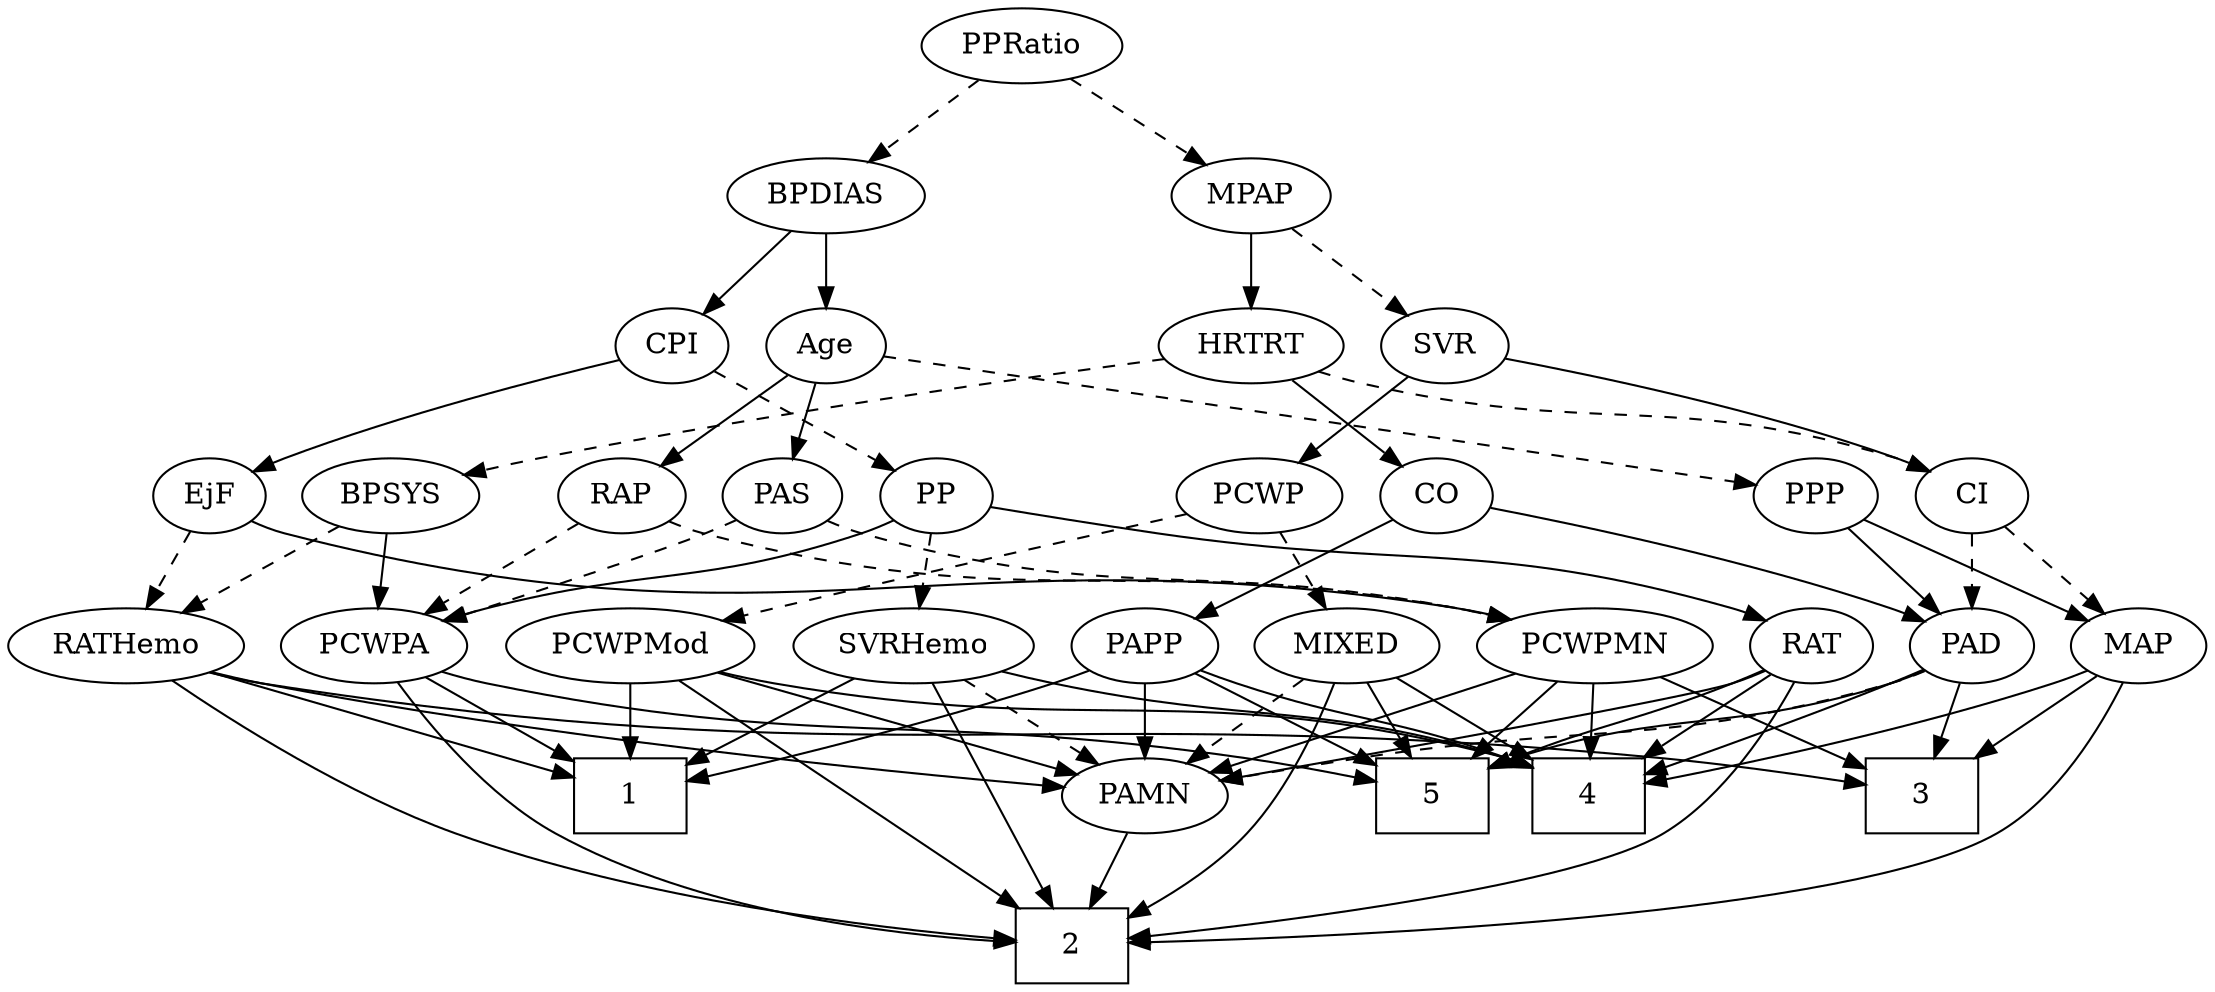 strict digraph {
	graph [bb="0,0,964.94,468"];
	node [label="\N"];
	1	[height=0.5,
		pos="288.4,90",
		shape=box,
		width=0.75];
	2	[height=0.5,
		pos="430.4,18",
		shape=box,
		width=0.75];
	3	[height=0.5,
		pos="810.4,90",
		shape=box,
		width=0.75];
	4	[height=0.5,
		pos="581.4,90",
		shape=box,
		width=0.75];
	5	[height=0.5,
		pos="653.4,90",
		shape=box,
		width=0.75];
	Age	[height=0.5,
		pos="697.4,306",
		width=0.75];
	RAP	[height=0.5,
		pos="640.4,234",
		width=0.77632];
	Age -> RAP	[pos="e,652.74,250.16 685.03,289.81 677.48,280.55 667.69,268.52 659.2,258.09",
		style=solid];
	PAS	[height=0.5,
		pos="713.4,234",
		width=0.75];
	Age -> PAS	[pos="e,709.45,252.28 701.27,288.05 703.05,280.26 705.21,270.82 707.21,262.08",
		style=solid];
	PPP	[height=0.5,
		pos="857.4,234",
		width=0.75];
	Age -> PPP	[pos="e,836.14,245.21 719.65,295.25 725.12,292.87 730.97,290.33 736.4,288 774.09,271.8 783.95,268.76 821.4,252 823.19,251.2 825.04,250.36 \
826.89,249.51",
		style=dashed];
	EjF	[height=0.5,
		pos="313.4,234",
		width=0.75];
	RATHemo	[height=0.5,
		pos="49.396,162",
		width=1.3721];
	EjF -> RATHemo	[pos="e,86.473,174.07 288.27,226.82 249.4,217.2 172.38,197.88 107.4,180 103.79,179.01 100.07,177.97 96.336,176.9",
		style=dashed];
	PCWPMN	[height=0.5,
		pos="760.4,162",
		width=1.3902];
	EjF -> PCWPMN	[pos="e,724.13,174.55 333.87,221.87 338.83,219.59 344.2,217.45 349.4,216 500.89,173.82 547,209.89 701.4,180 705.58,179.19 709.89,178.22 \
714.19,177.16",
		style=solid];
	PCWPA	[height=0.5,
		pos="398.4,162",
		width=1.1555];
	RAP -> PCWPA	[pos="e,429.45,174.09 618.78,222.18 613.81,219.94 608.48,217.74 603.4,216 536.48,193.12 516.4,199.41 448.4,180 445.41,179.15 442.33,178.22 \
439.25,177.26",
		style=dashed];
	RAP -> PCWPMN	[pos="e,735.24,177.68 660.48,221.28 678.46,210.79 705.2,195.2 726.49,182.78",
		style=dashed];
	MIXED	[height=0.5,
		pos="579.4,162",
		width=1.1193];
	MIXED -> 2	[pos="e,457.46,34.918 568.17,144.38 554.97,125.55 531.75,94.544 507.4,72 494.89,60.426 479.69,49.43 466.11,40.485",
		style=solid];
	MIXED -> 4	[pos="e,580.91,108.1 579.89,143.7 580.11,135.98 580.38,126.71 580.62,118.11",
		style=solid];
	MIXED -> 5	[pos="e,635.2,108.21 595.82,145.46 605.21,136.58 617.19,125.25 627.79,115.23",
		style=solid];
	PAMN	[height=0.5,
		pos="462.4,90",
		width=1.011];
	MIXED -> PAMN	[pos="e,484.67,104.33 556.28,147.17 538.26,136.39 513.07,121.32 493.32,109.5",
		style=dashed];
	MPAP	[height=0.5,
		pos="787.4,378",
		width=0.97491];
	SVR	[height=0.5,
		pos="871.4,306",
		width=0.77632];
	MPAP -> SVR	[pos="e,855.03,320.64 805.21,362.15 817.41,351.98 833.75,338.37 847.14,327.21",
		style=dashed];
	HRTRT	[height=0.5,
		pos="785.4,306",
		width=1.1013];
	MPAP -> HRTRT	[pos="e,785.88,324.1 786.9,359.7 786.68,351.98 786.42,342.71 786.17,334.11",
		style=solid];
	BPSYS	[height=0.5,
		pos="396.4,234",
		width=1.0471];
	BPSYS -> RATHemo	[pos="e,85.396,174.38 368.35,221.82 362.17,219.66 355.62,217.57 349.4,216 243.97,189.37 213.6,203.35 107.4,180 103.47,179.14 99.426,178.15 \
95.38,177.1",
		style=dashed];
	BPSYS -> PCWPA	[pos="e,397.91,180.1 396.89,215.7 397.11,207.98 397.38,198.71 397.62,190.11",
		style=solid];
	PAD	[height=0.5,
		pos="857.4,162",
		width=0.79437];
	PAD -> 3	[pos="e,822.01,108.29 846.73,145.12 841.09,136.72 834.03,126.2 827.63,116.67",
		style=solid];
	PAD -> 4	[pos="e,608.61,104.76 835.64,150.18 830.42,147.88 824.78,145.66 819.4,144 735.22,118.1 706.26,134.5 618.19,107.77",
		style=solid];
	PAD -> 5	[pos="e,680.45,98.628 835.06,150.51 829.96,148.25 824.53,145.96 819.4,144 775.73,127.32 724.3,111.47 690.39,101.52",
		style=solid];
	PAD -> PAMN	[pos="e,495.01,98.242 835.7,150 830.47,147.71 824.82,145.53 819.4,144 701.21,110.57 666.52,128.34 545.4,108 532.23,105.79 517.97,103.01 \
505.05,100.34",
		style=dashed];
	CO	[height=0.5,
		pos="785.4,234",
		width=0.75];
	CO -> PAD	[pos="e,842.35,177.63 799.97,218.83 809.98,209.1 823.48,195.98 834.87,184.9",
		style=solid];
	PAPP	[height=0.5,
		pos="489.4,162",
		width=0.88464];
	CO -> PAPP	[pos="e,513.35,174.01 764.85,222.1 759.9,219.81 754.54,217.6 749.4,216 655.22,186.66 625.25,207.07 530.4,180 527.93,179.3 525.42,178.49 \
522.9,177.62",
		style=solid];
	PAS -> PCWPA	[pos="e,429.09,174.36 692.86,222.07 687.9,219.78 682.55,217.59 677.4,216 578.93,185.7 548.43,204.67 448.4,180 445.24,179.22 441.99,178.33 \
438.74,177.38",
		style=dashed];
	PAS -> PCWPMN	[pos="e,749.12,179.8 724.06,217.12 729.78,208.59 736.97,197.89 743.44,188.25",
		style=dashed];
	PAMN -> 2	[pos="e,438.29,36.275 454.65,72.055 451.01,64.091 446.58,54.411 442.51,45.51",
		style=solid];
	RATHemo -> 1	[pos="e,261.1,98.989 86.525,150.12 93.461,148.08 100.65,145.98 107.4,144 157.23,129.4 214.78,112.55 251.37,101.84",
		style=solid];
	RATHemo -> 2	[pos="e,403.36,22.98 71.845,145.79 101.78,126.14 156.98,92.081 208.4,72 271.1,47.512 348.34,32.185 393.22,24.644",
		style=solid];
	RATHemo -> 3	[pos="e,783.08,95.457 84.68,149.3 92.11,147.22 99.954,145.3 107.4,144 362.67,99.274 431.55,134.05 689.4,108 717.52,105.16 749.16,100.67 \
773.03,97.016",
		style=solid];
	RATHemo -> PAMN	[pos="e,427.6,95.576 85.397,149.62 92.635,147.57 100.22,145.58 107.4,144 165.76,131.15 335.93,107.81 417.62,96.905",
		style=solid];
	CPI	[height=0.5,
		pos="567.4,306",
		width=0.75];
	CPI -> EjF	[pos="e,334.03,245.62 541.4,300.45 500.02,292.82 416.96,275.89 349.4,252 347.49,251.33 345.55,250.58 343.61,249.8",
		style=solid];
	PP	[height=0.5,
		pos="567.4,234",
		width=0.75];
	CPI -> PP	[pos="e,567.4,252.1 567.4,287.7 567.4,279.98 567.4,270.71 567.4,262.11",
		style=dashed];
	RAT	[height=0.5,
		pos="665.4,162",
		width=0.75827];
	RAT -> 2	[pos="e,457.54,20.367 677.07,145.43 689.98,126.17 706.8,93.326 689.4,72 661.84,38.232 532.61,25.397 467.74,21.021",
		style=solid];
	RAT -> 4	[pos="e,602.01,108.18 649.2,147.5 638.07,138.23 622.98,125.66 609.87,114.73",
		style=solid];
	RAT -> 5	[pos="e,656.36,108.28 662.49,144.05 661.17,136.35 659.57,127.03 658.09,118.36",
		style=solid];
	RAT -> PAMN	[pos="e,493.38,99.666 644.06,150.66 638.98,148.35 633.54,145.99 628.4,144 586.47,127.75 537.28,112.5 503.38,102.57",
		style=solid];
	PCWP	[height=0.5,
		pos="487.4,234",
		width=0.97491];
	SVR -> PCWP	[pos="e,513.57,246.34 850.31,293.94 845.21,291.66 839.7,289.49 834.4,288 703.86,251.24 663.01,284.69 531.4,252 528.73,251.34 526.01,250.56 \
523.29,249.7",
		style=solid];
	CI	[height=0.5,
		pos="929.4,234",
		width=0.75];
	SVR -> CI	[pos="e,916.84,250.16 883.98,289.81 891.66,280.55 901.62,268.52 910.26,258.09",
		style=solid];
	PCWPMod	[height=0.5,
		pos="168.4,162",
		width=1.4443];
	PCWPMod -> 1	[pos="e,261.32,106.8 193.84,146.15 210.95,136.18 233.74,122.88 252.66,111.85",
		style=solid];
	PCWPMod -> 2	[pos="e,403.27,22.576 179.8,144.38 194.37,124.36 221.46,91.047 252.4,72 296.57,44.806 355.52,30.86 393.23,24.251",
		style=solid];
	PCWPMod -> 4	[pos="e,554.11,97.934 206.26,149.54 213.88,147.5 221.85,145.53 229.4,144 351.49,119.21 384.76,129.97 507.4,108 519.44,105.84 532.48,103.01 \
544.2,100.29",
		style=solid];
	PCWPMod -> PAMN	[pos="e,429.48,97.965 207.04,149.93 214.45,147.89 222.15,145.83 229.4,144 295.53,127.27 372.83,110.17 419.68,100.07",
		style=solid];
	PCWPA -> 1	[pos="e,315.16,108.03 375.87,146.67 360.88,137.13 340.88,124.4 323.79,113.52",
		style=solid];
	PCWPA -> 2	[pos="e,426.05,36.155 401.89,143.9 405.59,125.96 411.67,96.948 417.4,72 419.33,63.559 421.54,54.389 423.58,46.087",
		style=solid];
	PCWPA -> 5	[pos="e,626.15,104.67 429.43,149.82 435.67,147.75 442.21,145.7 448.4,144 519.4,124.44 542.72,131.88 616.41,107.92",
		style=solid];
	PCWPMN -> 3	[pos="e,797.93,108.45 772.24,144.41 778.17,136.12 785.47,125.89 792.1,116.62",
		style=solid];
	PCWPMN -> 4	[pos="e,608.41,104.06 725.39,148.98 698.23,139.44 659.51,125.38 617.67,107.95",
		style=solid];
	PCWPMN -> 5	[pos="e,679.7,108.21 737.44,145.98 723.14,136.63 704.46,124.41 688.35,113.87",
		style=solid];
	PCWPMN -> PAMN	[pos="e,495.41,97.642 723.04,149.86 715.88,147.83 708.42,145.79 701.4,144 633.29,126.65 553.44,109.6 505.44,99.703",
		style=solid];
	SVRHemo	[height=0.5,
		pos="288.4,162",
		width=1.3902];
	SVRHemo -> 1	[pos="e,288.4,108.1 288.4,143.7 288.4,135.98 288.4,126.71 288.4,118.11",
		style=solid];
	SVRHemo -> 2	[pos="e,412.97,36.425 304.68,144.71 329.43,119.97 376.66,72.731 405.66,43.733",
		style=solid];
	SVRHemo -> 4	[pos="e,554.34,97.246 325.76,149.87 332.92,147.84 340.37,145.8 347.4,144 418,125.9 436.32,124.16 507.4,108 519.42,105.26 532.55,102.26 \
544.36,99.543",
		style=solid];
	SVRHemo -> PAMN	[pos="e,435.11,101.98 320.72,148 350.42,136.05 394.44,118.34 425.51,105.84",
		style=dashed];
	BPDIAS	[height=0.5,
		pos="692.4,378",
		width=1.1735];
	BPDIAS -> Age	[pos="e,696.17,324.1 693.63,359.7 694.18,351.98 694.84,342.71 695.46,334.11",
		style=solid];
	BPDIAS -> CPI	[pos="e,587.51,318.26 667.7,363.17 647.16,351.67 617.88,335.27 596.26,323.16",
		style=solid];
	MAP	[height=0.5,
		pos="934.4,162",
		width=0.84854];
	MAP -> 2	[pos="e,457.48,20.156 923.78,144.97 909.09,124.25 880.49,88.844 846.4,72 780.06,39.229 556.86,25.087 467.67,20.65",
		style=solid];
	MAP -> 3	[pos="e,837.49,106.3 913.08,148.97 894.78,138.64 868.02,123.53 846.4,111.33",
		style=solid];
	MAP -> 4	[pos="e,608.57,104.91 911.69,149.83 906.44,147.6 900.81,145.5 895.4,144 778.49,111.65 739.04,141.37 618.54,107.78",
		style=solid];
	PP -> RAT	[pos="e,647.53,175.76 585.37,220.16 600.43,209.41 622.13,193.91 639.13,181.76",
		style=solid];
	PP -> PCWPA	[pos="e,428.72,174.47 546.17,222.71 541.34,220.44 536.21,218.09 531.4,216 500.34,202.49 464.66,188.35 438.08,178.07",
		style=solid];
	PP -> SVRHemo	[pos="e,325.4,174.2 546.81,222.21 541.86,219.92 536.52,217.68 531.4,216 452.22,190.01 428.4,199.55 347.4,180 343.37,179.03 339.22,177.96 \
335.05,176.85",
		style=dashed];
	PPP -> PAD	[pos="e,857.4,180.1 857.4,215.7 857.4,207.98 857.4,198.71 857.4,190.11",
		style=solid];
	PPP -> MAP	[pos="e,918.31,177.63 872.98,218.83 883.79,209 898.4,195.72 910.66,184.58",
		style=solid];
	PPRatio	[height=0.5,
		pos="739.4,450",
		width=1.1013];
	PPRatio -> MPAP	[pos="e,776.1,395.47 750.77,432.41 756.63,423.87 763.89,413.28 770.4,403.79",
		style=dashed];
	PPRatio -> BPDIAS	[pos="e,703.45,395.47 728.26,432.41 722.52,423.87 715.41,413.28 709.04,403.79",
		style=dashed];
	PCWP -> MIXED	[pos="e,559.72,177.97 506.46,218.5 519.48,208.59 536.95,195.29 551.53,184.2",
		style=dashed];
	PCWP -> PCWPMod	[pos="e,206.64,174.32 461.16,221.87 455.38,219.7 449.24,217.6 443.4,216 350.38,190.49 323.53,200.98 229.4,180 225.23,179.07 220.93,178.03 \
216.62,176.94",
		style=dashed];
	CI -> PAD	[pos="e,872.44,177.63 914.83,218.83 904.81,209.1 891.31,195.98 879.92,184.9",
		style=dashed];
	CI -> MAP	[pos="e,933.17,180.1 930.63,215.7 931.18,207.98 931.84,198.71 932.46,190.11",
		style=dashed];
	PAPP -> 1	[pos="e,315.41,99.134 464.99,150.24 459.87,148.1 454.48,145.91 449.4,144 407.21,128.13 357.88,112.28 325.05,102.1",
		style=solid];
	PAPP -> 4	[pos="e,559.03,108.02 507.57,147.17 519.92,137.78 536.54,125.13 550.89,114.21",
		style=solid];
	PAPP -> 5	[pos="e,626.33,103.95 514.55,150.57 519.78,148.4 525.27,146.12 530.4,144 566.34,129.11 577.57,125.43 616.9,108.12",
		style=solid];
	PAPP -> PAMN	[pos="e,468.87,107.79 482.86,144.05 479.78,136.06 476.02,126.33 472.58,117.4",
		style=solid];
	HRTRT -> BPSYS	[pos="e,424.42,246.29 755.42,294.11 748.28,291.82 740.63,289.61 733.4,288 606.64,259.69 569.7,282.28 443.4,252 440.37,251.27 437.27,250.42 \
434.18,249.48",
		style=dashed];
	HRTRT -> CO	[pos="e,785.4,252.1 785.4,287.7 785.4,279.98 785.4,270.71 785.4,262.11",
		style=solid];
	HRTRT -> CI	[pos="e,908.2,245.31 811.47,292.32 836.16,280.32 873.21,262.31 899.17,249.69",
		style=dashed];
}
